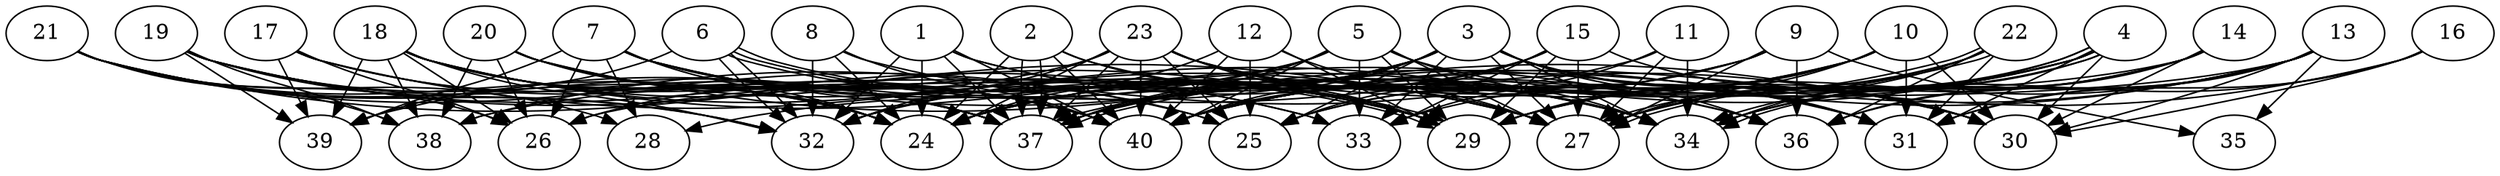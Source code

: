 // DAG automatically generated by daggen at Thu Oct  3 14:06:48 2019
// ./daggen --dot -n 40 --ccr 0.3 --fat 0.9 --regular 0.7 --density 0.7 --mindata 5242880 --maxdata 52428800 
digraph G {
  1 [size="47138133", alpha="0.02", expect_size="14141440"] 
  1 -> 24 [size ="14141440"]
  1 -> 32 [size ="14141440"]
  1 -> 34 [size ="14141440"]
  1 -> 36 [size ="14141440"]
  1 -> 37 [size ="14141440"]
  1 -> 40 [size ="14141440"]
  2 [size="121934507", alpha="0.13", expect_size="36580352"] 
  2 -> 24 [size ="36580352"]
  2 -> 29 [size ="36580352"]
  2 -> 34 [size ="36580352"]
  2 -> 37 [size ="36580352"]
  2 -> 37 [size ="36580352"]
  2 -> 40 [size ="36580352"]
  3 [size="37874347", alpha="0.14", expect_size="11362304"] 
  3 -> 24 [size ="11362304"]
  3 -> 25 [size ="11362304"]
  3 -> 27 [size ="11362304"]
  3 -> 28 [size ="11362304"]
  3 -> 30 [size ="11362304"]
  3 -> 31 [size ="11362304"]
  3 -> 32 [size ="11362304"]
  3 -> 33 [size ="11362304"]
  3 -> 34 [size ="11362304"]
  3 -> 36 [size ="11362304"]
  3 -> 37 [size ="11362304"]
  3 -> 40 [size ="11362304"]
  4 [size="82066773", alpha="0.09", expect_size="24620032"] 
  4 -> 24 [size ="24620032"]
  4 -> 27 [size ="24620032"]
  4 -> 27 [size ="24620032"]
  4 -> 29 [size ="24620032"]
  4 -> 30 [size ="24620032"]
  4 -> 31 [size ="24620032"]
  4 -> 33 [size ="24620032"]
  4 -> 34 [size ="24620032"]
  4 -> 34 [size ="24620032"]
  4 -> 40 [size ="24620032"]
  5 [size="105362773", alpha="0.09", expect_size="31608832"] 
  5 -> 27 [size ="31608832"]
  5 -> 29 [size ="31608832"]
  5 -> 31 [size ="31608832"]
  5 -> 32 [size ="31608832"]
  5 -> 33 [size ="31608832"]
  5 -> 34 [size ="31608832"]
  5 -> 37 [size ="31608832"]
  5 -> 39 [size ="31608832"]
  5 -> 40 [size ="31608832"]
  6 [size="142336000", alpha="0.19", expect_size="42700800"] 
  6 -> 29 [size ="42700800"]
  6 -> 29 [size ="42700800"]
  6 -> 32 [size ="42700800"]
  6 -> 32 [size ="42700800"]
  6 -> 34 [size ="42700800"]
  6 -> 39 [size ="42700800"]
  7 [size="30416213", alpha="0.18", expect_size="9124864"] 
  7 -> 24 [size ="9124864"]
  7 -> 25 [size ="9124864"]
  7 -> 26 [size ="9124864"]
  7 -> 27 [size ="9124864"]
  7 -> 28 [size ="9124864"]
  7 -> 29 [size ="9124864"]
  7 -> 31 [size ="9124864"]
  7 -> 39 [size ="9124864"]
  7 -> 40 [size ="9124864"]
  8 [size="158098773", alpha="0.07", expect_size="47429632"] 
  8 -> 24 [size ="47429632"]
  8 -> 30 [size ="47429632"]
  8 -> 32 [size ="47429632"]
  8 -> 40 [size ="47429632"]
  9 [size="71229440", alpha="0.10", expect_size="21368832"] 
  9 -> 24 [size ="21368832"]
  9 -> 25 [size ="21368832"]
  9 -> 27 [size ="21368832"]
  9 -> 32 [size ="21368832"]
  9 -> 35 [size ="21368832"]
  9 -> 36 [size ="21368832"]
  10 [size="32737280", alpha="0.15", expect_size="9821184"] 
  10 -> 24 [size ="9821184"]
  10 -> 25 [size ="9821184"]
  10 -> 27 [size ="9821184"]
  10 -> 29 [size ="9821184"]
  10 -> 30 [size ="9821184"]
  10 -> 31 [size ="9821184"]
  10 -> 40 [size ="9821184"]
  11 [size="90197333", alpha="0.05", expect_size="27059200"] 
  11 -> 27 [size ="27059200"]
  11 -> 33 [size ="27059200"]
  11 -> 34 [size ="27059200"]
  11 -> 38 [size ="27059200"]
  12 [size="102454613", alpha="0.06", expect_size="30736384"] 
  12 -> 24 [size ="30736384"]
  12 -> 25 [size ="30736384"]
  12 -> 27 [size ="30736384"]
  12 -> 29 [size ="30736384"]
  12 -> 40 [size ="30736384"]
  13 [size="44366507", alpha="0.16", expect_size="13309952"] 
  13 -> 29 [size ="13309952"]
  13 -> 30 [size ="13309952"]
  13 -> 31 [size ="13309952"]
  13 -> 34 [size ="13309952"]
  13 -> 35 [size ="13309952"]
  13 -> 36 [size ="13309952"]
  13 -> 37 [size ="13309952"]
  13 -> 38 [size ="13309952"]
  13 -> 40 [size ="13309952"]
  14 [size="153429333", alpha="0.09", expect_size="46028800"] 
  14 -> 26 [size ="46028800"]
  14 -> 27 [size ="46028800"]
  14 -> 29 [size ="46028800"]
  14 -> 30 [size ="46028800"]
  14 -> 34 [size ="46028800"]
  14 -> 36 [size ="46028800"]
  15 [size="69512533", alpha="0.04", expect_size="20853760"] 
  15 -> 25 [size ="20853760"]
  15 -> 27 [size ="20853760"]
  15 -> 29 [size ="20853760"]
  15 -> 30 [size ="20853760"]
  15 -> 33 [size ="20853760"]
  15 -> 37 [size ="20853760"]
  15 -> 40 [size ="20853760"]
  16 [size="136693760", alpha="0.07", expect_size="41008128"] 
  16 -> 30 [size ="41008128"]
  16 -> 31 [size ="41008128"]
  16 -> 34 [size ="41008128"]
  16 -> 40 [size ="41008128"]
  17 [size="128812373", alpha="0.16", expect_size="38643712"] 
  17 -> 26 [size ="38643712"]
  17 -> 34 [size ="38643712"]
  17 -> 37 [size ="38643712"]
  17 -> 39 [size ="38643712"]
  17 -> 40 [size ="38643712"]
  18 [size="111906133", alpha="0.10", expect_size="33571840"] 
  18 -> 24 [size ="33571840"]
  18 -> 26 [size ="33571840"]
  18 -> 27 [size ="33571840"]
  18 -> 32 [size ="33571840"]
  18 -> 33 [size ="33571840"]
  18 -> 36 [size ="33571840"]
  18 -> 37 [size ="33571840"]
  18 -> 38 [size ="33571840"]
  18 -> 39 [size ="33571840"]
  18 -> 40 [size ="33571840"]
  19 [size="165536427", alpha="0.15", expect_size="49660928"] 
  19 -> 24 [size ="49660928"]
  19 -> 29 [size ="49660928"]
  19 -> 32 [size ="49660928"]
  19 -> 33 [size ="49660928"]
  19 -> 37 [size ="49660928"]
  19 -> 38 [size ="49660928"]
  19 -> 39 [size ="49660928"]
  20 [size="83479893", alpha="0.05", expect_size="25043968"] 
  20 -> 24 [size ="25043968"]
  20 -> 26 [size ="25043968"]
  20 -> 29 [size ="25043968"]
  20 -> 30 [size ="25043968"]
  20 -> 37 [size ="25043968"]
  20 -> 38 [size ="25043968"]
  20 -> 40 [size ="25043968"]
  21 [size="44342613", alpha="0.19", expect_size="13302784"] 
  21 -> 24 [size ="13302784"]
  21 -> 25 [size ="13302784"]
  21 -> 26 [size ="13302784"]
  21 -> 27 [size ="13302784"]
  21 -> 28 [size ="13302784"]
  21 -> 32 [size ="13302784"]
  21 -> 37 [size ="13302784"]
  21 -> 38 [size ="13302784"]
  22 [size="85060267", alpha="0.06", expect_size="25518080"] 
  22 -> 27 [size ="25518080"]
  22 -> 29 [size ="25518080"]
  22 -> 31 [size ="25518080"]
  22 -> 34 [size ="25518080"]
  22 -> 36 [size ="25518080"]
  22 -> 37 [size ="25518080"]
  22 -> 37 [size ="25518080"]
  23 [size="132915200", alpha="0.15", expect_size="39874560"] 
  23 -> 24 [size ="39874560"]
  23 -> 25 [size ="39874560"]
  23 -> 26 [size ="39874560"]
  23 -> 27 [size ="39874560"]
  23 -> 29 [size ="39874560"]
  23 -> 31 [size ="39874560"]
  23 -> 32 [size ="39874560"]
  23 -> 34 [size ="39874560"]
  23 -> 37 [size ="39874560"]
  23 -> 40 [size ="39874560"]
  24 [size="103103147", alpha="0.13", expect_size="30930944"] 
  25 [size="18094080", alpha="0.02", expect_size="5428224"] 
  26 [size="50264747", alpha="0.07", expect_size="15079424"] 
  27 [size="103867733", alpha="0.13", expect_size="31160320"] 
  28 [size="73584640", alpha="0.18", expect_size="22075392"] 
  29 [size="155545600", alpha="0.09", expect_size="46663680"] 
  30 [size="118179840", alpha="0.02", expect_size="35453952"] 
  31 [size="158839467", alpha="0.05", expect_size="47651840"] 
  32 [size="149910187", alpha="0.18", expect_size="44973056"] 
  33 [size="38560427", alpha="0.14", expect_size="11568128"] 
  34 [size="159764480", alpha="0.08", expect_size="47929344"] 
  35 [size="106250240", alpha="0.09", expect_size="31875072"] 
  36 [size="123200853", alpha="0.04", expect_size="36960256"] 
  37 [size="20896427", alpha="0.14", expect_size="6268928"] 
  38 [size="126856533", alpha="0.16", expect_size="38056960"] 
  39 [size="109847893", alpha="0.17", expect_size="32954368"] 
  40 [size="23620267", alpha="0.06", expect_size="7086080"] 
}
